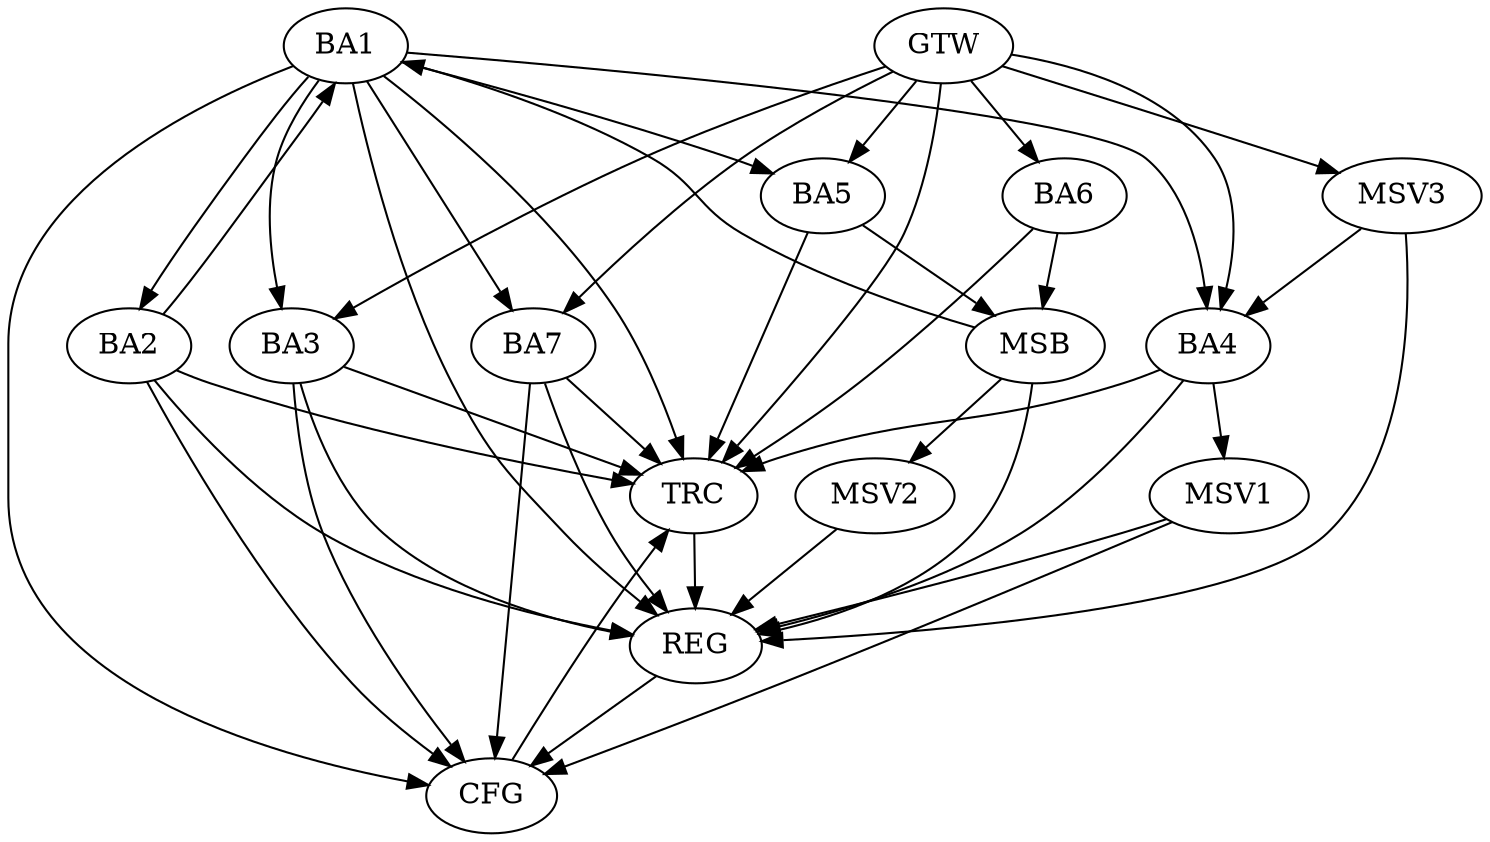 strict digraph G {
  BA1 [ label="BA1" ];
  BA2 [ label="BA2" ];
  BA3 [ label="BA3" ];
  BA4 [ label="BA4" ];
  BA5 [ label="BA5" ];
  BA6 [ label="BA6" ];
  BA7 [ label="BA7" ];
  GTW [ label="GTW" ];
  REG [ label="REG" ];
  MSB [ label="MSB" ];
  CFG [ label="CFG" ];
  TRC [ label="TRC" ];
  MSV1 [ label="MSV1" ];
  MSV2 [ label="MSV2" ];
  MSV3 [ label="MSV3" ];
  BA1 -> BA2;
  BA2 -> BA1;
  GTW -> BA3;
  GTW -> BA4;
  GTW -> BA5;
  GTW -> BA6;
  GTW -> BA7;
  BA1 -> REG;
  BA2 -> REG;
  BA3 -> REG;
  BA4 -> REG;
  BA7 -> REG;
  BA5 -> MSB;
  MSB -> BA1;
  MSB -> REG;
  BA6 -> MSB;
  BA3 -> CFG;
  BA2 -> CFG;
  BA1 -> CFG;
  BA7 -> CFG;
  REG -> CFG;
  BA1 -> TRC;
  BA2 -> TRC;
  BA3 -> TRC;
  BA4 -> TRC;
  BA5 -> TRC;
  BA6 -> TRC;
  BA7 -> TRC;
  GTW -> TRC;
  CFG -> TRC;
  TRC -> REG;
  BA1 -> BA5;
  BA1 -> BA4;
  BA1 -> BA3;
  BA1 -> BA7;
  BA4 -> MSV1;
  MSV1 -> REG;
  MSV1 -> CFG;
  MSB -> MSV2;
  MSV2 -> REG;
  MSV3 -> BA4;
  GTW -> MSV3;
  MSV3 -> REG;
}
